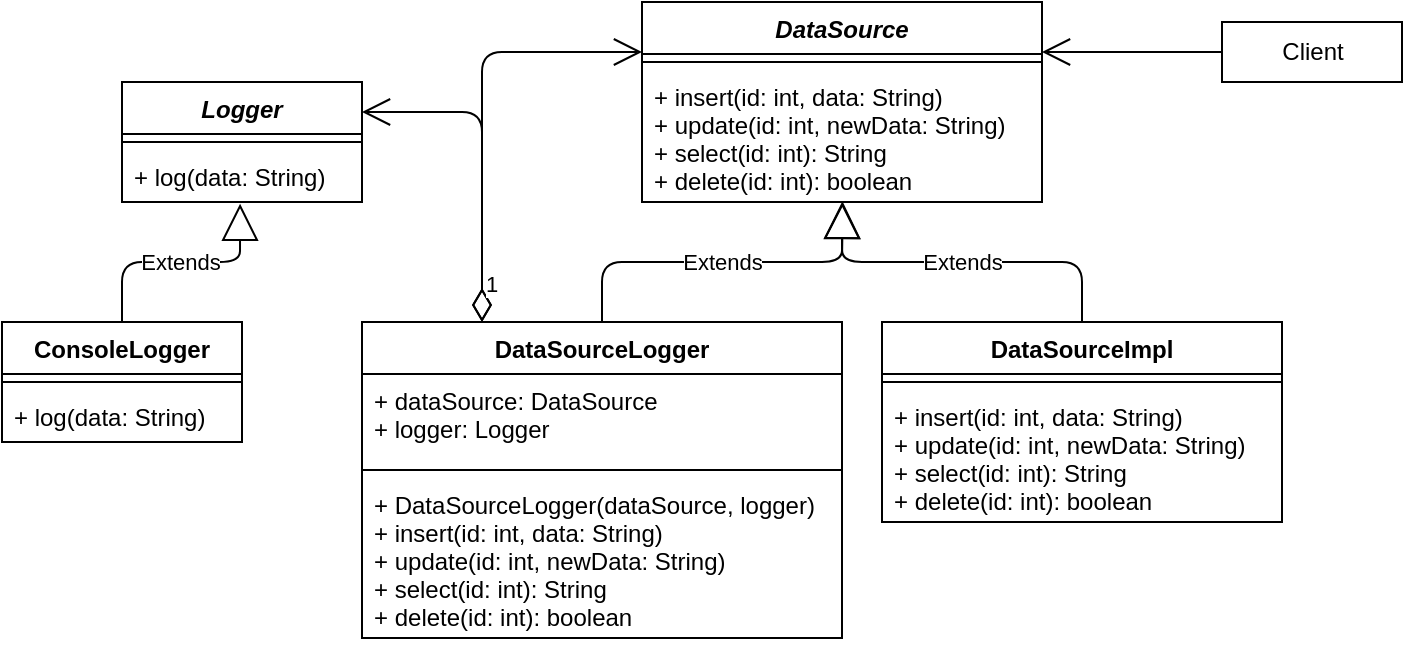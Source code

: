 <mxfile version="14.6.13" type="device"><diagram id="fMiHfkH49SrOA78lLHte" name="Страница 1"><mxGraphModel dx="677" dy="391" grid="1" gridSize="10" guides="1" tooltips="1" connect="1" arrows="1" fold="1" page="1" pageScale="1" pageWidth="827" pageHeight="1169" math="0" shadow="0"><root><mxCell id="0"/><mxCell id="1" parent="0"/><mxCell id="vcvfGuyUyqtKJTb6QhfU-1" value="DataSource" style="swimlane;fontStyle=3;align=center;verticalAlign=top;childLayout=stackLayout;horizontal=1;startSize=26;horizontalStack=0;resizeParent=1;resizeParentMax=0;resizeLast=0;collapsible=1;marginBottom=0;" vertex="1" parent="1"><mxGeometry x="320" y="160" width="200" height="100" as="geometry"/></mxCell><mxCell id="vcvfGuyUyqtKJTb6QhfU-3" value="" style="line;strokeWidth=1;fillColor=none;align=left;verticalAlign=middle;spacingTop=-1;spacingLeft=3;spacingRight=3;rotatable=0;labelPosition=right;points=[];portConstraint=eastwest;" vertex="1" parent="vcvfGuyUyqtKJTb6QhfU-1"><mxGeometry y="26" width="200" height="8" as="geometry"/></mxCell><mxCell id="vcvfGuyUyqtKJTb6QhfU-4" value="+ insert(id: int, data: String)&#10;+ update(id: int, newData: String)&#10;+ select(id: int): String&#10;+ delete(id: int): boolean" style="text;strokeColor=none;fillColor=none;align=left;verticalAlign=top;spacingLeft=4;spacingRight=4;overflow=hidden;rotatable=0;points=[[0,0.5],[1,0.5]];portConstraint=eastwest;" vertex="1" parent="vcvfGuyUyqtKJTb6QhfU-1"><mxGeometry y="34" width="200" height="66" as="geometry"/></mxCell><mxCell id="vcvfGuyUyqtKJTb6QhfU-5" value="DataSourceImpl" style="swimlane;fontStyle=1;align=center;verticalAlign=top;childLayout=stackLayout;horizontal=1;startSize=26;horizontalStack=0;resizeParent=1;resizeParentMax=0;resizeLast=0;collapsible=1;marginBottom=0;" vertex="1" parent="1"><mxGeometry x="440" y="320" width="200" height="100" as="geometry"/></mxCell><mxCell id="vcvfGuyUyqtKJTb6QhfU-6" value="" style="line;strokeWidth=1;fillColor=none;align=left;verticalAlign=middle;spacingTop=-1;spacingLeft=3;spacingRight=3;rotatable=0;labelPosition=right;points=[];portConstraint=eastwest;" vertex="1" parent="vcvfGuyUyqtKJTb6QhfU-5"><mxGeometry y="26" width="200" height="8" as="geometry"/></mxCell><mxCell id="vcvfGuyUyqtKJTb6QhfU-7" value="+ insert(id: int, data: String)&#10;+ update(id: int, newData: String)&#10;+ select(id: int): String&#10;+ delete(id: int): boolean" style="text;strokeColor=none;fillColor=none;align=left;verticalAlign=top;spacingLeft=4;spacingRight=4;overflow=hidden;rotatable=0;points=[[0,0.5],[1,0.5]];portConstraint=eastwest;" vertex="1" parent="vcvfGuyUyqtKJTb6QhfU-5"><mxGeometry y="34" width="200" height="66" as="geometry"/></mxCell><mxCell id="vcvfGuyUyqtKJTb6QhfU-11" value="Extends" style="endArrow=block;endSize=16;endFill=0;html=1;exitX=0.5;exitY=0;exitDx=0;exitDy=0;" edge="1" parent="1" source="vcvfGuyUyqtKJTb6QhfU-5"><mxGeometry width="160" relative="1" as="geometry"><mxPoint x="240" y="440" as="sourcePoint"/><mxPoint x="420" y="260" as="targetPoint"/><Array as="points"><mxPoint x="540" y="290"/><mxPoint x="420" y="290"/></Array></mxGeometry></mxCell><mxCell id="vcvfGuyUyqtKJTb6QhfU-12" value="Extends" style="endArrow=block;endSize=16;endFill=0;html=1;entryX=0.502;entryY=0.999;entryDx=0;entryDy=0;entryPerimeter=0;exitX=0.5;exitY=0;exitDx=0;exitDy=0;" edge="1" parent="1" source="vcvfGuyUyqtKJTb6QhfU-17" target="vcvfGuyUyqtKJTb6QhfU-4"><mxGeometry width="160" relative="1" as="geometry"><mxPoint x="300" y="320" as="sourcePoint"/><mxPoint x="420" y="280" as="targetPoint"/><Array as="points"><mxPoint x="300" y="290"/><mxPoint x="420" y="290"/></Array></mxGeometry></mxCell><mxCell id="vcvfGuyUyqtKJTb6QhfU-17" value="DataSourceLogger" style="swimlane;fontStyle=1;align=center;verticalAlign=top;childLayout=stackLayout;horizontal=1;startSize=26;horizontalStack=0;resizeParent=1;resizeParentMax=0;resizeLast=0;collapsible=1;marginBottom=0;" vertex="1" parent="1"><mxGeometry x="180" y="320" width="240" height="158" as="geometry"/></mxCell><mxCell id="vcvfGuyUyqtKJTb6QhfU-18" value="+ dataSource: DataSource&#10;+ logger: Logger" style="text;strokeColor=none;fillColor=none;align=left;verticalAlign=top;spacingLeft=4;spacingRight=4;overflow=hidden;rotatable=0;points=[[0,0.5],[1,0.5]];portConstraint=eastwest;" vertex="1" parent="vcvfGuyUyqtKJTb6QhfU-17"><mxGeometry y="26" width="240" height="44" as="geometry"/></mxCell><mxCell id="vcvfGuyUyqtKJTb6QhfU-19" value="" style="line;strokeWidth=1;fillColor=none;align=left;verticalAlign=middle;spacingTop=-1;spacingLeft=3;spacingRight=3;rotatable=0;labelPosition=right;points=[];portConstraint=eastwest;" vertex="1" parent="vcvfGuyUyqtKJTb6QhfU-17"><mxGeometry y="70" width="240" height="8" as="geometry"/></mxCell><mxCell id="vcvfGuyUyqtKJTb6QhfU-20" value="+ DataSourceLogger(dataSource, logger)&#10;+ insert(id: int, data: String)&#10;+ update(id: int, newData: String)&#10;+ select(id: int): String&#10;+ delete(id: int): boolean" style="text;strokeColor=none;fillColor=none;align=left;verticalAlign=top;spacingLeft=4;spacingRight=4;overflow=hidden;rotatable=0;points=[[0,0.5],[1,0.5]];portConstraint=eastwest;" vertex="1" parent="vcvfGuyUyqtKJTb6QhfU-17"><mxGeometry y="78" width="240" height="80" as="geometry"/></mxCell><mxCell id="vcvfGuyUyqtKJTb6QhfU-21" value="Logger" style="swimlane;fontStyle=3;align=center;verticalAlign=top;childLayout=stackLayout;horizontal=1;startSize=26;horizontalStack=0;resizeParent=1;resizeParentMax=0;resizeLast=0;collapsible=1;marginBottom=0;" vertex="1" parent="1"><mxGeometry x="60" y="200" width="120" height="60" as="geometry"/></mxCell><mxCell id="vcvfGuyUyqtKJTb6QhfU-23" value="" style="line;strokeWidth=1;fillColor=none;align=left;verticalAlign=middle;spacingTop=-1;spacingLeft=3;spacingRight=3;rotatable=0;labelPosition=right;points=[];portConstraint=eastwest;" vertex="1" parent="vcvfGuyUyqtKJTb6QhfU-21"><mxGeometry y="26" width="120" height="8" as="geometry"/></mxCell><mxCell id="vcvfGuyUyqtKJTb6QhfU-24" value="+ log(data: String)" style="text;strokeColor=none;fillColor=none;align=left;verticalAlign=top;spacingLeft=4;spacingRight=4;overflow=hidden;rotatable=0;points=[[0,0.5],[1,0.5]];portConstraint=eastwest;" vertex="1" parent="vcvfGuyUyqtKJTb6QhfU-21"><mxGeometry y="34" width="120" height="26" as="geometry"/></mxCell><mxCell id="vcvfGuyUyqtKJTb6QhfU-26" value="ConsoleLogger" style="swimlane;fontStyle=1;align=center;verticalAlign=top;childLayout=stackLayout;horizontal=1;startSize=26;horizontalStack=0;resizeParent=1;resizeParentMax=0;resizeLast=0;collapsible=1;marginBottom=0;" vertex="1" parent="1"><mxGeometry y="320" width="120" height="60" as="geometry"/></mxCell><mxCell id="vcvfGuyUyqtKJTb6QhfU-28" value="" style="line;strokeWidth=1;fillColor=none;align=left;verticalAlign=middle;spacingTop=-1;spacingLeft=3;spacingRight=3;rotatable=0;labelPosition=right;points=[];portConstraint=eastwest;" vertex="1" parent="vcvfGuyUyqtKJTb6QhfU-26"><mxGeometry y="26" width="120" height="8" as="geometry"/></mxCell><mxCell id="vcvfGuyUyqtKJTb6QhfU-29" value="+ log(data: String)" style="text;strokeColor=none;fillColor=none;align=left;verticalAlign=top;spacingLeft=4;spacingRight=4;overflow=hidden;rotatable=0;points=[[0,0.5],[1,0.5]];portConstraint=eastwest;" vertex="1" parent="vcvfGuyUyqtKJTb6QhfU-26"><mxGeometry y="34" width="120" height="26" as="geometry"/></mxCell><mxCell id="vcvfGuyUyqtKJTb6QhfU-30" value="Extends" style="endArrow=block;endSize=16;endFill=0;html=1;entryX=0.492;entryY=1.033;entryDx=0;entryDy=0;entryPerimeter=0;exitX=0.5;exitY=0;exitDx=0;exitDy=0;" edge="1" parent="1" source="vcvfGuyUyqtKJTb6QhfU-26" target="vcvfGuyUyqtKJTb6QhfU-24"><mxGeometry width="160" relative="1" as="geometry"><mxPoint x="140" y="320" as="sourcePoint"/><mxPoint x="300" y="320" as="targetPoint"/><Array as="points"><mxPoint x="60" y="290"/><mxPoint x="119" y="290"/></Array></mxGeometry></mxCell><mxCell id="vcvfGuyUyqtKJTb6QhfU-31" value="1" style="endArrow=open;html=1;endSize=12;startArrow=diamondThin;startSize=14;startFill=0;edgeStyle=orthogonalEdgeStyle;align=left;verticalAlign=bottom;entryX=1;entryY=0.25;entryDx=0;entryDy=0;exitX=0.25;exitY=0;exitDx=0;exitDy=0;" edge="1" parent="1" source="vcvfGuyUyqtKJTb6QhfU-17" target="vcvfGuyUyqtKJTb6QhfU-21"><mxGeometry x="-0.879" relative="1" as="geometry"><mxPoint x="180" y="280" as="sourcePoint"/><mxPoint x="300" y="320" as="targetPoint"/><mxPoint as="offset"/></mxGeometry></mxCell><mxCell id="vcvfGuyUyqtKJTb6QhfU-32" value="1" style="endArrow=open;html=1;endSize=12;startArrow=diamondThin;startSize=14;startFill=0;edgeStyle=orthogonalEdgeStyle;align=left;verticalAlign=bottom;entryX=0;entryY=0.25;entryDx=0;entryDy=0;exitX=0.25;exitY=0;exitDx=0;exitDy=0;" edge="1" parent="1" source="vcvfGuyUyqtKJTb6QhfU-17" target="vcvfGuyUyqtKJTb6QhfU-1"><mxGeometry x="-0.907" relative="1" as="geometry"><mxPoint x="140" y="320" as="sourcePoint"/><mxPoint x="300" y="320" as="targetPoint"/><mxPoint as="offset"/></mxGeometry></mxCell><mxCell id="vcvfGuyUyqtKJTb6QhfU-33" value="Client" style="html=1;" vertex="1" parent="1"><mxGeometry x="610" y="170" width="90" height="30" as="geometry"/></mxCell><mxCell id="vcvfGuyUyqtKJTb6QhfU-34" value="" style="endArrow=open;endFill=1;endSize=12;html=1;entryX=1;entryY=0.25;entryDx=0;entryDy=0;exitX=0;exitY=0.5;exitDx=0;exitDy=0;" edge="1" parent="1" source="vcvfGuyUyqtKJTb6QhfU-33" target="vcvfGuyUyqtKJTb6QhfU-1"><mxGeometry width="160" relative="1" as="geometry"><mxPoint x="565" y="259.52" as="sourcePoint"/><mxPoint x="725" y="259.52" as="targetPoint"/></mxGeometry></mxCell></root></mxGraphModel></diagram></mxfile>